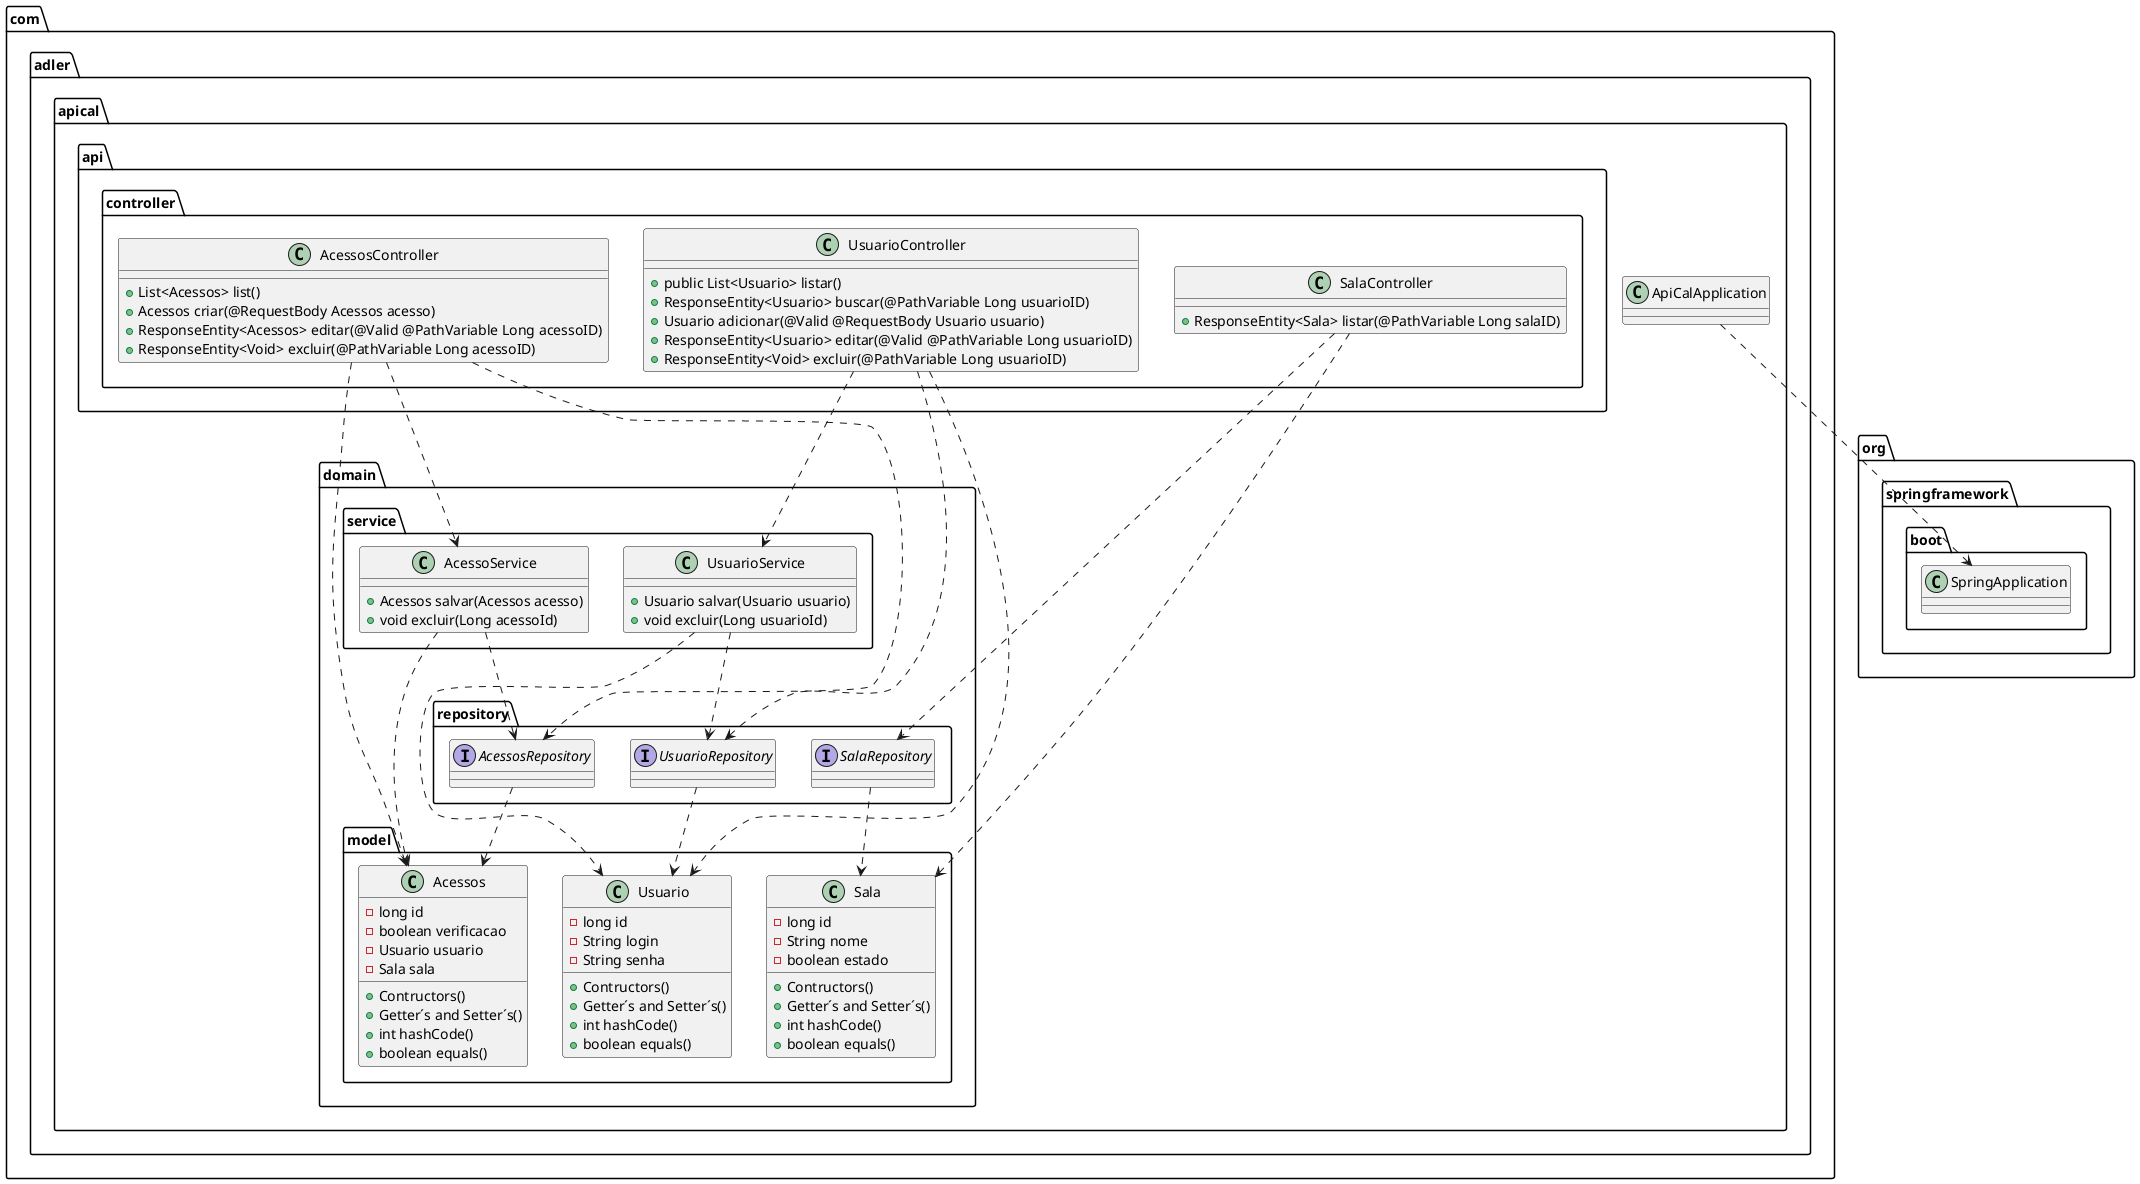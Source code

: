 @startuml
class com.adler.apical.ApiCalApplication
class com.adler.apical.api.controller.AcessosController {
    +List<Acessos> list()
    +Acessos criar(@RequestBody Acessos acesso)
    +ResponseEntity<Acessos> editar(@Valid @PathVariable Long acessoID)
    +ResponseEntity<Void> excluir(@PathVariable Long acessoID)
}
class com.adler.apical.api.controller.SalaController {
    +ResponseEntity<Sala> listar(@PathVariable Long salaID)

}
class com.adler.apical.api.controller.UsuarioController {
    +public List<Usuario> listar()
    +ResponseEntity<Usuario> buscar(@PathVariable Long usuarioID)
    +Usuario adicionar(@Valid @RequestBody Usuario usuario)
    +ResponseEntity<Usuario> editar(@Valid @PathVariable Long usuarioID)
    +ResponseEntity<Void> excluir(@PathVariable Long usuarioID)
}
class com.adler.apical.domain.model.Acessos {
    -long id
    -boolean verificacao
    -Usuario usuario
    -Sala sala

    + Contructors()
    + Getter´s and Setter´s()
    + int hashCode()
    + boolean equals()
}
class com.adler.apical.domain.model.Sala {
    -long id
    -String nome
    -boolean estado

    + Contructors()
    + Getter´s and Setter´s()
    + int hashCode()
    + boolean equals()
}
class com.adler.apical.domain.model.Usuario {
    -long id
    -String login
    -String senha

    + Contructors()
    + Getter´s and Setter´s()
    + int hashCode()
    + boolean equals()
}
class com.adler.apical.domain.service.AcessoService {
    +Acessos salvar(Acessos acesso)
    +void excluir(Long acessoId)
}
class com.adler.apical.domain.service.UsuarioService {
    +Usuario salvar(Usuario usuario)
    +void excluir(Long usuarioId)
}
class org.springframework.boot.SpringApplication
interface com.adler.apical.domain.repository.AcessosRepository
interface com.adler.apical.domain.repository.SalaRepository
interface com.adler.apical.domain.repository.UsuarioRepository
com.adler.apical.ApiCalApplication ..> org.springframework.boot.SpringApplication
com.adler.apical.api.controller.AcessosController ..> com.adler.apical.domain.model.Acessos
com.adler.apical.api.controller.AcessosController ..> com.adler.apical.domain.service.AcessoService
com.adler.apical.api.controller.AcessosController ..> com.adler.apical.domain.repository.AcessosRepository
com.adler.apical.api.controller.SalaController ..> com.adler.apical.domain.model.Sala
com.adler.apical.api.controller.SalaController ..> com.adler.apical.domain.repository.SalaRepository
com.adler.apical.api.controller.UsuarioController ..> com.adler.apical.domain.model.Usuario
com.adler.apical.api.controller.UsuarioController ..> com.adler.apical.domain.service.UsuarioService
com.adler.apical.api.controller.UsuarioController ..> com.adler.apical.domain.repository.UsuarioRepository
com.adler.apical.domain.service.AcessoService ..> com.adler.apical.domain.model.Acessos
com.adler.apical.domain.service.AcessoService ..> com.adler.apical.domain.repository.AcessosRepository
com.adler.apical.domain.service.UsuarioService ..> com.adler.apical.domain.model.Usuario
com.adler.apical.domain.service.UsuarioService ..> com.adler.apical.domain.repository.UsuarioRepository
com.adler.apical.domain.repository.AcessosRepository ..> com.adler.apical.domain.model.Acessos
com.adler.apical.domain.repository.SalaRepository ..> com.adler.apical.domain.model.Sala
com.adler.apical.domain.repository.UsuarioRepository ..> com.adler.apical.domain.model.Usuario
@enduml